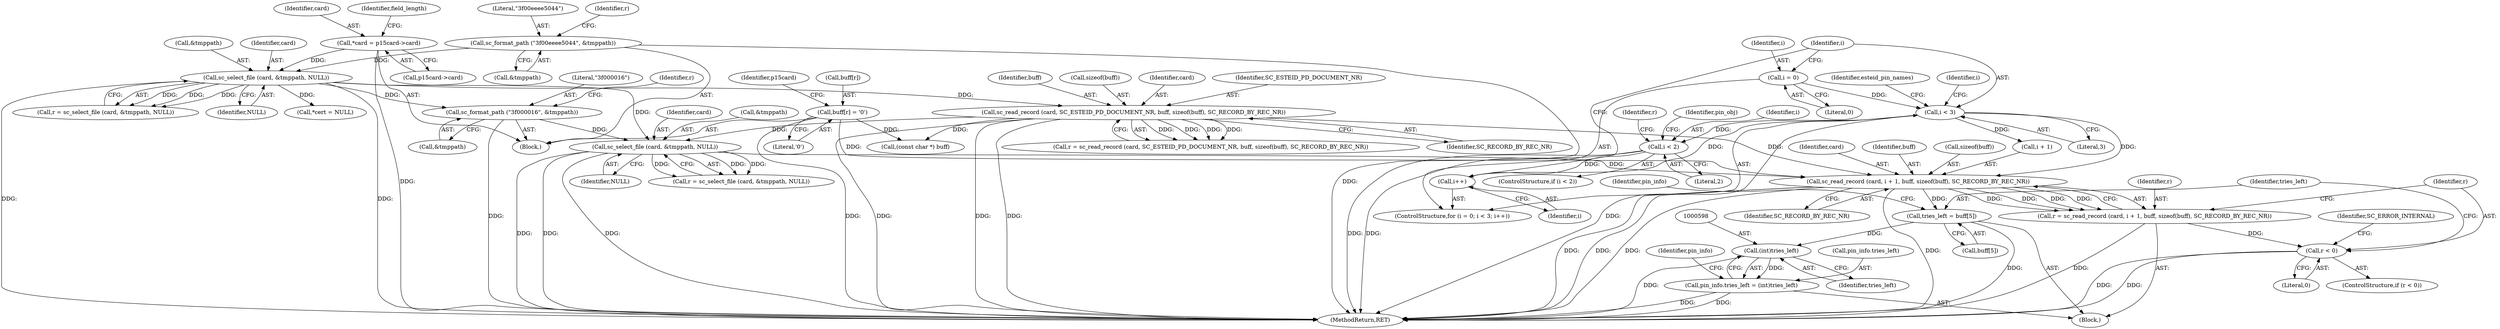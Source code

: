 digraph "0_OpenSC_360e95d45ac4123255a4c796db96337f332160ad#diff-d643a0fa169471dbf2912f4866dc49c5_4@API" {
"1000481" [label="(Call,sc_read_record (card, i + 1, buff, sizeof(buff), SC_RECORD_BY_REC_NR))"];
"1000428" [label="(Call,sc_select_file (card, &tmppath, NULL))"];
"1000166" [label="(Call,sc_read_record (card, SC_ESTEID_PD_DOCUMENT_NR, buff, sizeof(buff), SC_RECORD_BY_REC_NR))"];
"1000152" [label="(Call,sc_select_file (card, &tmppath, NULL))"];
"1000113" [label="(Call,*card = p15card->card)"];
"1000146" [label="(Call,sc_format_path (\"3f00eeee5044\", &tmppath))"];
"1000422" [label="(Call,sc_format_path (\"3f000016\", &tmppath))"];
"1000443" [label="(Call,i < 3)"];
"1000446" [label="(Call,i++)"];
"1000624" [label="(Call,i < 2)"];
"1000440" [label="(Call,i = 0)"];
"1000180" [label="(Call,buff[r] = '\0')"];
"1000479" [label="(Call,r = sc_read_record (card, i + 1, buff, sizeof(buff), SC_RECORD_BY_REC_NR))"];
"1000491" [label="(Call,r < 0)"];
"1000496" [label="(Call,tries_left = buff[5])"];
"1000597" [label="(Call,(int)tries_left)"];
"1000593" [label="(Call,pin_info.tries_left = (int)tries_left)"];
"1000441" [label="(Identifier,i)"];
"1000146" [label="(Call,sc_format_path (\"3f00eeee5044\", &tmppath))"];
"1000428" [label="(Call,sc_select_file (card, &tmppath, NULL))"];
"1000164" [label="(Call,r = sc_read_record (card, SC_ESTEID_PD_DOCUMENT_NR, buff, sizeof(buff), SC_RECORD_BY_REC_NR))"];
"1000445" [label="(Literal,3)"];
"1000597" [label="(Call,(int)tries_left)"];
"1000498" [label="(Call,buff[5])"];
"1000593" [label="(Call,pin_info.tries_left = (int)tries_left)"];
"1000169" [label="(Identifier,buff)"];
"1000113" [label="(Call,*card = p15card->card)"];
"1000296" [label="(Call,*cert = NULL)"];
"1000482" [label="(Identifier,card)"];
"1000114" [label="(Identifier,card)"];
"1000170" [label="(Call,sizeof(buff))"];
"1000660" [label="(Identifier,i)"];
"1000452" [label="(Identifier,esteid_pin_names)"];
"1000180" [label="(Call,buff[r] = '\0')"];
"1000166" [label="(Call,sc_read_record (card, SC_ESTEID_PD_DOCUMENT_NR, buff, sizeof(buff), SC_RECORD_BY_REC_NR))"];
"1000152" [label="(Call,sc_select_file (card, &tmppath, NULL))"];
"1000148" [label="(Call,&tmppath)"];
"1000111" [label="(Block,)"];
"1000626" [label="(Literal,2)"];
"1000432" [label="(Identifier,NULL)"];
"1000192" [label="(Call,(const char *) buff)"];
"1000446" [label="(Call,i++)"];
"1000448" [label="(Block,)"];
"1000493" [label="(Literal,0)"];
"1000481" [label="(Call,sc_read_record (card, i + 1, buff, sizeof(buff), SC_RECORD_BY_REC_NR))"];
"1000147" [label="(Literal,\"3f00eeee5044\")"];
"1000496" [label="(Call,tries_left = buff[5])"];
"1000444" [label="(Identifier,i)"];
"1000480" [label="(Identifier,r)"];
"1000495" [label="(Identifier,SC_ERROR_INTERNAL)"];
"1000442" [label="(Literal,0)"];
"1000489" [label="(Identifier,SC_RECORD_BY_REC_NR)"];
"1000426" [label="(Call,r = sc_select_file (card, &tmppath, NULL))"];
"1000479" [label="(Call,r = sc_read_record (card, i + 1, buff, sizeof(buff), SC_RECORD_BY_REC_NR))"];
"1000427" [label="(Identifier,r)"];
"1000154" [label="(Call,&tmppath)"];
"1000447" [label="(Identifier,i)"];
"1000151" [label="(Identifier,r)"];
"1000491" [label="(Call,r < 0)"];
"1000486" [label="(Identifier,buff)"];
"1000827" [label="(MethodReturn,RET)"];
"1000181" [label="(Call,buff[r])"];
"1000594" [label="(Call,pin_info.tries_left)"];
"1000487" [label="(Call,sizeof(buff))"];
"1000602" [label="(Identifier,pin_info)"];
"1000150" [label="(Call,r = sc_select_file (card, &tmppath, NULL))"];
"1000645" [label="(Identifier,r)"];
"1000429" [label="(Identifier,card)"];
"1000440" [label="(Call,i = 0)"];
"1000599" [label="(Identifier,tries_left)"];
"1000115" [label="(Call,p15card->card)"];
"1000631" [label="(Identifier,pin_obj)"];
"1000492" [label="(Identifier,r)"];
"1000167" [label="(Identifier,card)"];
"1000153" [label="(Identifier,card)"];
"1000490" [label="(ControlStructure,if (r < 0))"];
"1000483" [label="(Call,i + 1)"];
"1000623" [label="(ControlStructure,if (i < 2))"];
"1000423" [label="(Literal,\"3f000016\")"];
"1000123" [label="(Identifier,field_length)"];
"1000625" [label="(Identifier,i)"];
"1000430" [label="(Call,&tmppath)"];
"1000439" [label="(ControlStructure,for (i = 0; i < 3; i++))"];
"1000497" [label="(Identifier,tries_left)"];
"1000156" [label="(Identifier,NULL)"];
"1000184" [label="(Literal,'\0')"];
"1000422" [label="(Call,sc_format_path (\"3f000016\", &tmppath))"];
"1000189" [label="(Identifier,p15card)"];
"1000168" [label="(Identifier,SC_ESTEID_PD_DOCUMENT_NR)"];
"1000504" [label="(Identifier,pin_info)"];
"1000443" [label="(Call,i < 3)"];
"1000424" [label="(Call,&tmppath)"];
"1000172" [label="(Identifier,SC_RECORD_BY_REC_NR)"];
"1000624" [label="(Call,i < 2)"];
"1000481" -> "1000479"  [label="AST: "];
"1000481" -> "1000489"  [label="CFG: "];
"1000482" -> "1000481"  [label="AST: "];
"1000483" -> "1000481"  [label="AST: "];
"1000486" -> "1000481"  [label="AST: "];
"1000487" -> "1000481"  [label="AST: "];
"1000489" -> "1000481"  [label="AST: "];
"1000479" -> "1000481"  [label="CFG: "];
"1000481" -> "1000827"  [label="DDG: "];
"1000481" -> "1000827"  [label="DDG: "];
"1000481" -> "1000827"  [label="DDG: "];
"1000481" -> "1000827"  [label="DDG: "];
"1000481" -> "1000479"  [label="DDG: "];
"1000481" -> "1000479"  [label="DDG: "];
"1000481" -> "1000479"  [label="DDG: "];
"1000481" -> "1000479"  [label="DDG: "];
"1000428" -> "1000481"  [label="DDG: "];
"1000443" -> "1000481"  [label="DDG: "];
"1000180" -> "1000481"  [label="DDG: "];
"1000166" -> "1000481"  [label="DDG: "];
"1000481" -> "1000496"  [label="DDG: "];
"1000428" -> "1000426"  [label="AST: "];
"1000428" -> "1000432"  [label="CFG: "];
"1000429" -> "1000428"  [label="AST: "];
"1000430" -> "1000428"  [label="AST: "];
"1000432" -> "1000428"  [label="AST: "];
"1000426" -> "1000428"  [label="CFG: "];
"1000428" -> "1000827"  [label="DDG: "];
"1000428" -> "1000827"  [label="DDG: "];
"1000428" -> "1000827"  [label="DDG: "];
"1000428" -> "1000426"  [label="DDG: "];
"1000428" -> "1000426"  [label="DDG: "];
"1000428" -> "1000426"  [label="DDG: "];
"1000166" -> "1000428"  [label="DDG: "];
"1000422" -> "1000428"  [label="DDG: "];
"1000152" -> "1000428"  [label="DDG: "];
"1000166" -> "1000164"  [label="AST: "];
"1000166" -> "1000172"  [label="CFG: "];
"1000167" -> "1000166"  [label="AST: "];
"1000168" -> "1000166"  [label="AST: "];
"1000169" -> "1000166"  [label="AST: "];
"1000170" -> "1000166"  [label="AST: "];
"1000172" -> "1000166"  [label="AST: "];
"1000164" -> "1000166"  [label="CFG: "];
"1000166" -> "1000827"  [label="DDG: "];
"1000166" -> "1000827"  [label="DDG: "];
"1000166" -> "1000827"  [label="DDG: "];
"1000166" -> "1000164"  [label="DDG: "];
"1000166" -> "1000164"  [label="DDG: "];
"1000166" -> "1000164"  [label="DDG: "];
"1000166" -> "1000164"  [label="DDG: "];
"1000152" -> "1000166"  [label="DDG: "];
"1000166" -> "1000192"  [label="DDG: "];
"1000152" -> "1000150"  [label="AST: "];
"1000152" -> "1000156"  [label="CFG: "];
"1000153" -> "1000152"  [label="AST: "];
"1000154" -> "1000152"  [label="AST: "];
"1000156" -> "1000152"  [label="AST: "];
"1000150" -> "1000152"  [label="CFG: "];
"1000152" -> "1000827"  [label="DDG: "];
"1000152" -> "1000827"  [label="DDG: "];
"1000152" -> "1000150"  [label="DDG: "];
"1000152" -> "1000150"  [label="DDG: "];
"1000152" -> "1000150"  [label="DDG: "];
"1000113" -> "1000152"  [label="DDG: "];
"1000146" -> "1000152"  [label="DDG: "];
"1000152" -> "1000296"  [label="DDG: "];
"1000152" -> "1000422"  [label="DDG: "];
"1000113" -> "1000111"  [label="AST: "];
"1000113" -> "1000115"  [label="CFG: "];
"1000114" -> "1000113"  [label="AST: "];
"1000115" -> "1000113"  [label="AST: "];
"1000123" -> "1000113"  [label="CFG: "];
"1000113" -> "1000827"  [label="DDG: "];
"1000146" -> "1000111"  [label="AST: "];
"1000146" -> "1000148"  [label="CFG: "];
"1000147" -> "1000146"  [label="AST: "];
"1000148" -> "1000146"  [label="AST: "];
"1000151" -> "1000146"  [label="CFG: "];
"1000146" -> "1000827"  [label="DDG: "];
"1000422" -> "1000111"  [label="AST: "];
"1000422" -> "1000424"  [label="CFG: "];
"1000423" -> "1000422"  [label="AST: "];
"1000424" -> "1000422"  [label="AST: "];
"1000427" -> "1000422"  [label="CFG: "];
"1000422" -> "1000827"  [label="DDG: "];
"1000443" -> "1000439"  [label="AST: "];
"1000443" -> "1000445"  [label="CFG: "];
"1000444" -> "1000443"  [label="AST: "];
"1000445" -> "1000443"  [label="AST: "];
"1000452" -> "1000443"  [label="CFG: "];
"1000660" -> "1000443"  [label="CFG: "];
"1000443" -> "1000827"  [label="DDG: "];
"1000446" -> "1000443"  [label="DDG: "];
"1000440" -> "1000443"  [label="DDG: "];
"1000443" -> "1000483"  [label="DDG: "];
"1000443" -> "1000624"  [label="DDG: "];
"1000446" -> "1000439"  [label="AST: "];
"1000446" -> "1000447"  [label="CFG: "];
"1000447" -> "1000446"  [label="AST: "];
"1000444" -> "1000446"  [label="CFG: "];
"1000624" -> "1000446"  [label="DDG: "];
"1000624" -> "1000623"  [label="AST: "];
"1000624" -> "1000626"  [label="CFG: "];
"1000625" -> "1000624"  [label="AST: "];
"1000626" -> "1000624"  [label="AST: "];
"1000631" -> "1000624"  [label="CFG: "];
"1000645" -> "1000624"  [label="CFG: "];
"1000624" -> "1000827"  [label="DDG: "];
"1000624" -> "1000827"  [label="DDG: "];
"1000440" -> "1000439"  [label="AST: "];
"1000440" -> "1000442"  [label="CFG: "];
"1000441" -> "1000440"  [label="AST: "];
"1000442" -> "1000440"  [label="AST: "];
"1000444" -> "1000440"  [label="CFG: "];
"1000180" -> "1000111"  [label="AST: "];
"1000180" -> "1000184"  [label="CFG: "];
"1000181" -> "1000180"  [label="AST: "];
"1000184" -> "1000180"  [label="AST: "];
"1000189" -> "1000180"  [label="CFG: "];
"1000180" -> "1000827"  [label="DDG: "];
"1000180" -> "1000192"  [label="DDG: "];
"1000479" -> "1000448"  [label="AST: "];
"1000480" -> "1000479"  [label="AST: "];
"1000492" -> "1000479"  [label="CFG: "];
"1000479" -> "1000827"  [label="DDG: "];
"1000479" -> "1000491"  [label="DDG: "];
"1000491" -> "1000490"  [label="AST: "];
"1000491" -> "1000493"  [label="CFG: "];
"1000492" -> "1000491"  [label="AST: "];
"1000493" -> "1000491"  [label="AST: "];
"1000495" -> "1000491"  [label="CFG: "];
"1000497" -> "1000491"  [label="CFG: "];
"1000491" -> "1000827"  [label="DDG: "];
"1000491" -> "1000827"  [label="DDG: "];
"1000496" -> "1000448"  [label="AST: "];
"1000496" -> "1000498"  [label="CFG: "];
"1000497" -> "1000496"  [label="AST: "];
"1000498" -> "1000496"  [label="AST: "];
"1000504" -> "1000496"  [label="CFG: "];
"1000496" -> "1000827"  [label="DDG: "];
"1000496" -> "1000597"  [label="DDG: "];
"1000597" -> "1000593"  [label="AST: "];
"1000597" -> "1000599"  [label="CFG: "];
"1000598" -> "1000597"  [label="AST: "];
"1000599" -> "1000597"  [label="AST: "];
"1000593" -> "1000597"  [label="CFG: "];
"1000597" -> "1000827"  [label="DDG: "];
"1000597" -> "1000593"  [label="DDG: "];
"1000593" -> "1000448"  [label="AST: "];
"1000594" -> "1000593"  [label="AST: "];
"1000602" -> "1000593"  [label="CFG: "];
"1000593" -> "1000827"  [label="DDG: "];
"1000593" -> "1000827"  [label="DDG: "];
}
